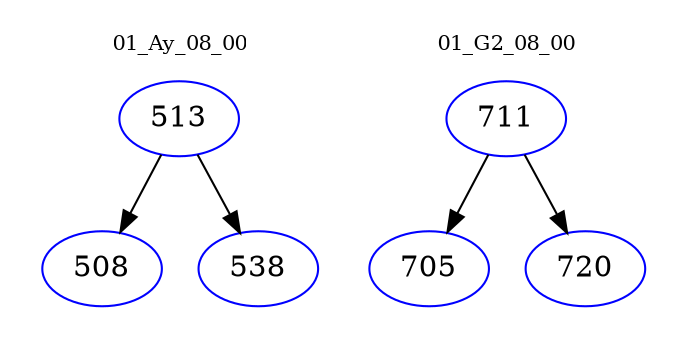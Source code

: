 digraph{
subgraph cluster_0 {
color = white
label = "01_Ay_08_00";
fontsize=10;
T0_513 [label="513", color="blue"]
T0_513 -> T0_508 [color="black"]
T0_508 [label="508", color="blue"]
T0_513 -> T0_538 [color="black"]
T0_538 [label="538", color="blue"]
}
subgraph cluster_1 {
color = white
label = "01_G2_08_00";
fontsize=10;
T1_711 [label="711", color="blue"]
T1_711 -> T1_705 [color="black"]
T1_705 [label="705", color="blue"]
T1_711 -> T1_720 [color="black"]
T1_720 [label="720", color="blue"]
}
}
